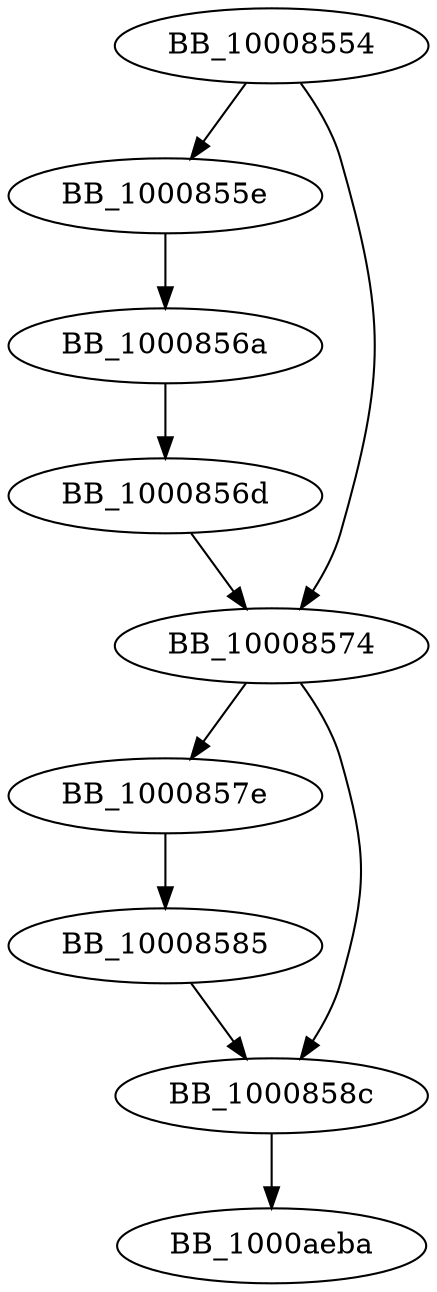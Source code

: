 DiGraph __mtterm{
BB_10008554->BB_1000855e
BB_10008554->BB_10008574
BB_1000855e->BB_1000856a
BB_1000856a->BB_1000856d
BB_1000856d->BB_10008574
BB_10008574->BB_1000857e
BB_10008574->BB_1000858c
BB_1000857e->BB_10008585
BB_10008585->BB_1000858c
BB_1000858c->BB_1000aeba
}
